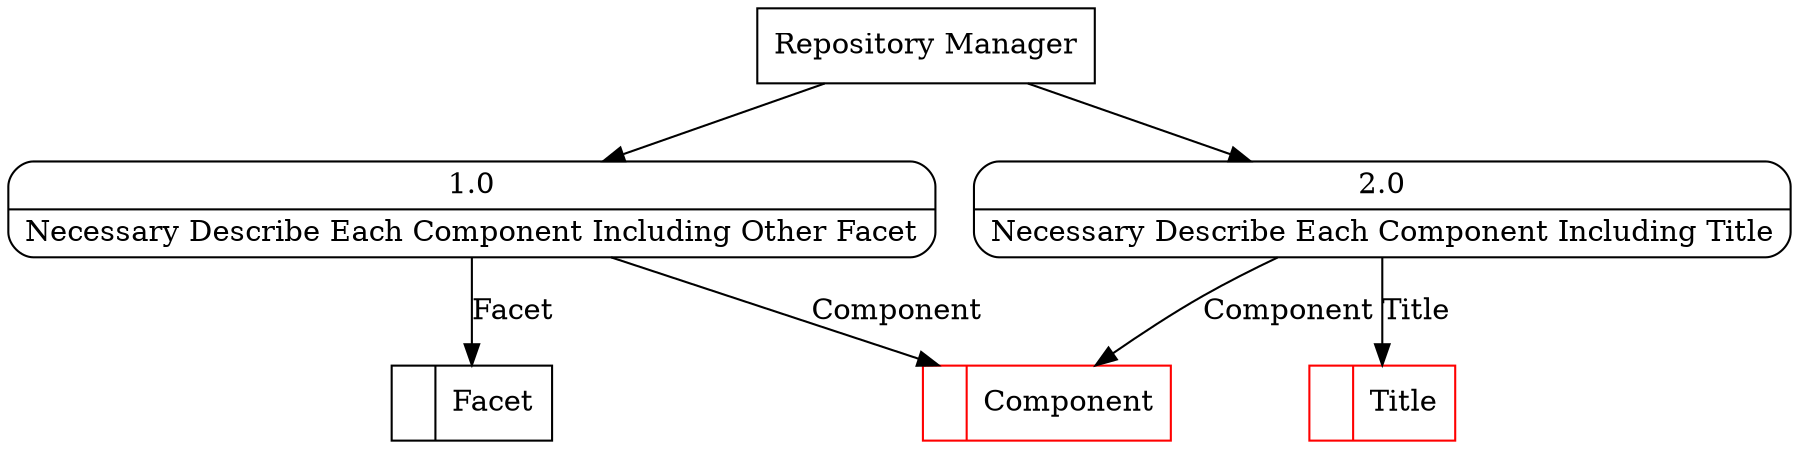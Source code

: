 digraph dfd2{ 
node[shape=record]
200 [label="<f0>  |<f1> Component " color=red];
201 [label="<f0>  |<f1> Title " color=red];
202 [label="<f0>  |<f1> Facet " ];
203 [label="Repository Manager" shape=box];
204 [label="{<f0> 1.0|<f1> Necessary Describe Each Component Including Other Facet }" shape=Mrecord];
205 [label="{<f0> 2.0|<f1> Necessary Describe Each Component Including Title }" shape=Mrecord];
203 -> 204
203 -> 205
204 -> 202 [label="Facet"]
204 -> 200 [label="Component"]
205 -> 200 [label="Component"]
205 -> 201 [label="Title"]
}